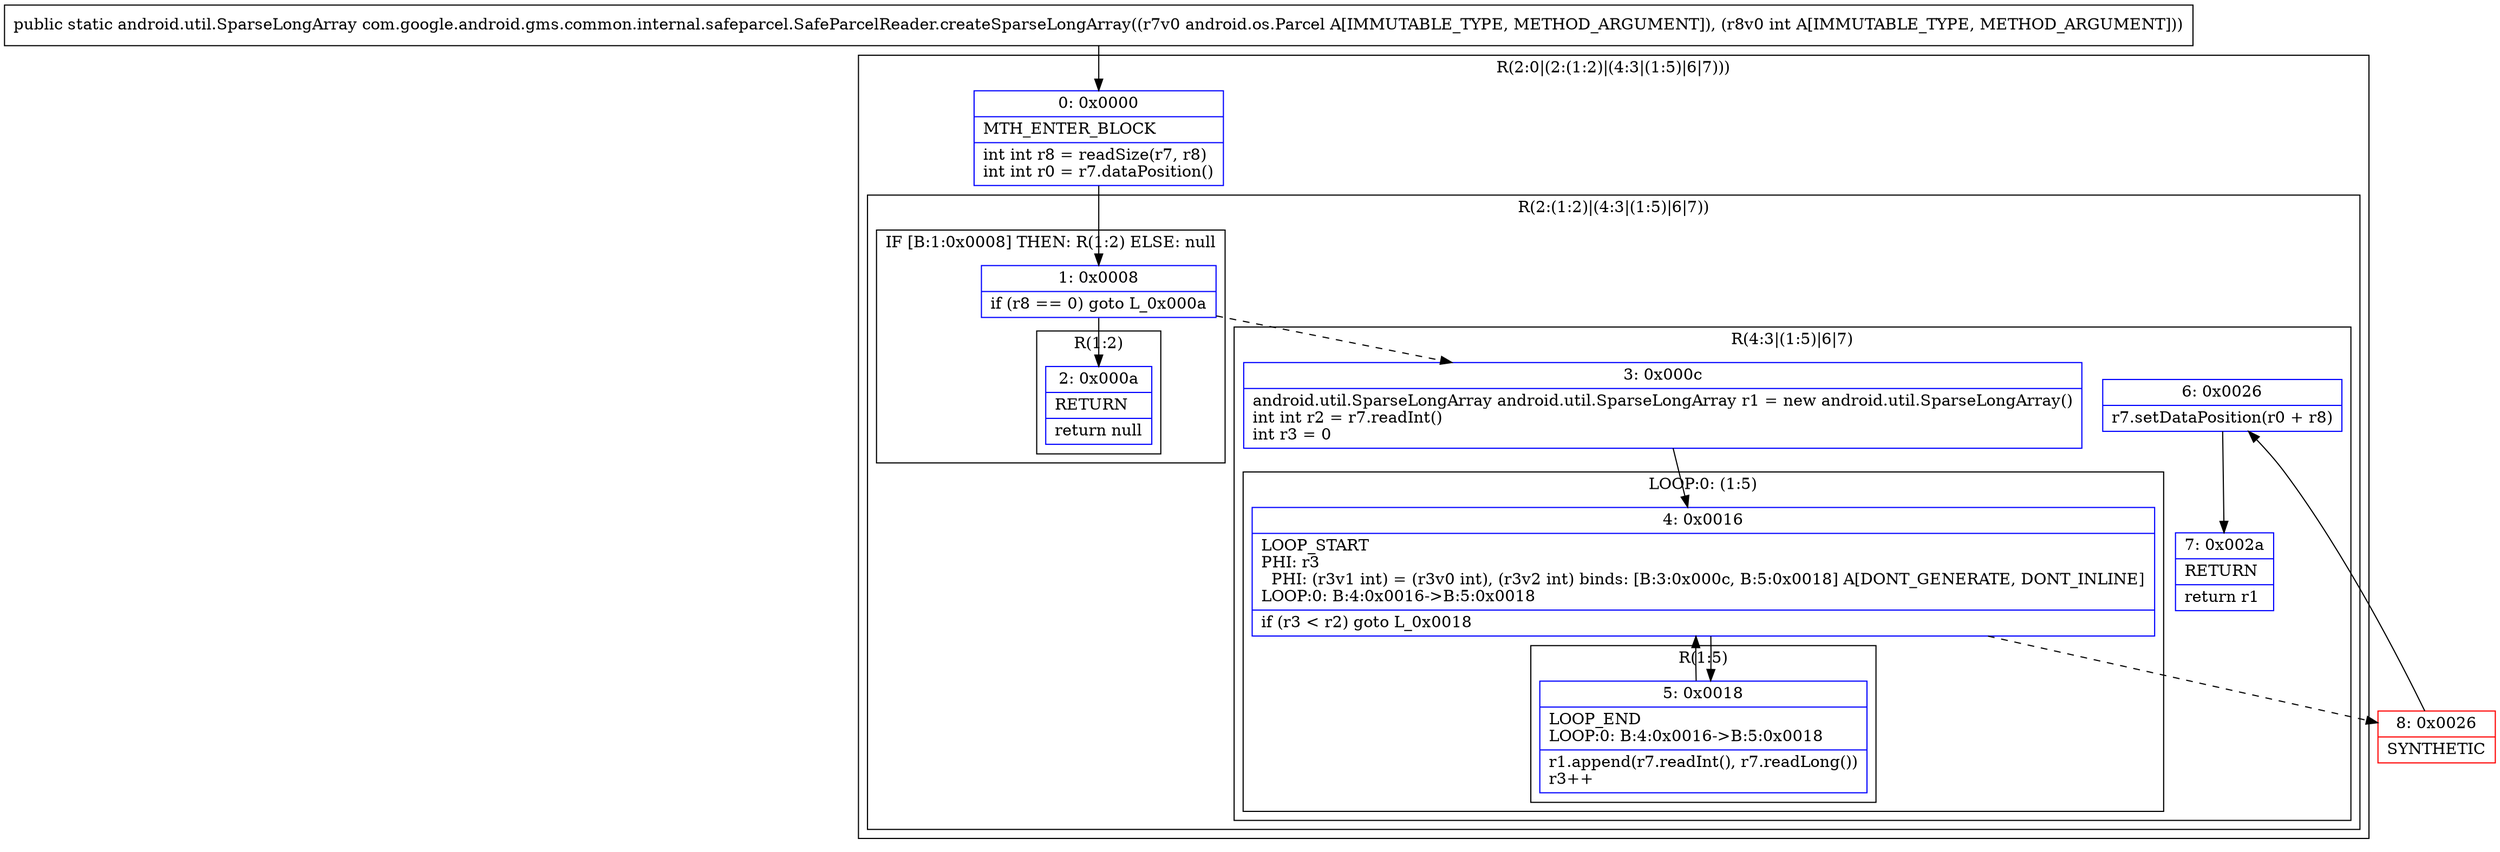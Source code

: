 digraph "CFG forcom.google.android.gms.common.internal.safeparcel.SafeParcelReader.createSparseLongArray(Landroid\/os\/Parcel;I)Landroid\/util\/SparseLongArray;" {
subgraph cluster_Region_655166213 {
label = "R(2:0|(2:(1:2)|(4:3|(1:5)|6|7)))";
node [shape=record,color=blue];
Node_0 [shape=record,label="{0\:\ 0x0000|MTH_ENTER_BLOCK\l|int int r8 = readSize(r7, r8)\lint int r0 = r7.dataPosition()\l}"];
subgraph cluster_Region_785402695 {
label = "R(2:(1:2)|(4:3|(1:5)|6|7))";
node [shape=record,color=blue];
subgraph cluster_IfRegion_229275019 {
label = "IF [B:1:0x0008] THEN: R(1:2) ELSE: null";
node [shape=record,color=blue];
Node_1 [shape=record,label="{1\:\ 0x0008|if (r8 == 0) goto L_0x000a\l}"];
subgraph cluster_Region_146799043 {
label = "R(1:2)";
node [shape=record,color=blue];
Node_2 [shape=record,label="{2\:\ 0x000a|RETURN\l|return null\l}"];
}
}
subgraph cluster_Region_1430826101 {
label = "R(4:3|(1:5)|6|7)";
node [shape=record,color=blue];
Node_3 [shape=record,label="{3\:\ 0x000c|android.util.SparseLongArray android.util.SparseLongArray r1 = new android.util.SparseLongArray()\lint int r2 = r7.readInt()\lint r3 = 0\l}"];
subgraph cluster_LoopRegion_1222025955 {
label = "LOOP:0: (1:5)";
node [shape=record,color=blue];
Node_4 [shape=record,label="{4\:\ 0x0016|LOOP_START\lPHI: r3 \l  PHI: (r3v1 int) = (r3v0 int), (r3v2 int) binds: [B:3:0x000c, B:5:0x0018] A[DONT_GENERATE, DONT_INLINE]\lLOOP:0: B:4:0x0016\-\>B:5:0x0018\l|if (r3 \< r2) goto L_0x0018\l}"];
subgraph cluster_Region_122471468 {
label = "R(1:5)";
node [shape=record,color=blue];
Node_5 [shape=record,label="{5\:\ 0x0018|LOOP_END\lLOOP:0: B:4:0x0016\-\>B:5:0x0018\l|r1.append(r7.readInt(), r7.readLong())\lr3++\l}"];
}
}
Node_6 [shape=record,label="{6\:\ 0x0026|r7.setDataPosition(r0 + r8)\l}"];
Node_7 [shape=record,label="{7\:\ 0x002a|RETURN\l|return r1\l}"];
}
}
}
Node_8 [shape=record,color=red,label="{8\:\ 0x0026|SYNTHETIC\l}"];
MethodNode[shape=record,label="{public static android.util.SparseLongArray com.google.android.gms.common.internal.safeparcel.SafeParcelReader.createSparseLongArray((r7v0 android.os.Parcel A[IMMUTABLE_TYPE, METHOD_ARGUMENT]), (r8v0 int A[IMMUTABLE_TYPE, METHOD_ARGUMENT])) }"];
MethodNode -> Node_0;
Node_0 -> Node_1;
Node_1 -> Node_2;
Node_1 -> Node_3[style=dashed];
Node_3 -> Node_4;
Node_4 -> Node_5;
Node_4 -> Node_8[style=dashed];
Node_5 -> Node_4;
Node_6 -> Node_7;
Node_8 -> Node_6;
}

